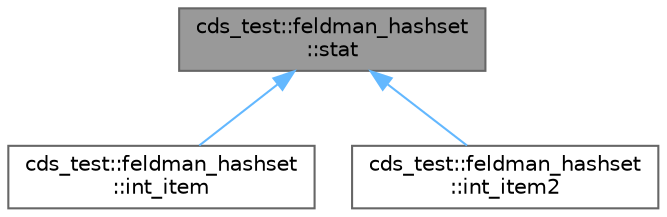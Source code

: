 digraph "cds_test::feldman_hashset::stat"
{
 // LATEX_PDF_SIZE
  bgcolor="transparent";
  edge [fontname=Helvetica,fontsize=10,labelfontname=Helvetica,labelfontsize=10];
  node [fontname=Helvetica,fontsize=10,shape=box,height=0.2,width=0.4];
  Node1 [id="Node000001",label="cds_test::feldman_hashset\l::stat",height=0.2,width=0.4,color="gray40", fillcolor="grey60", style="filled", fontcolor="black",tooltip=" "];
  Node1 -> Node2 [id="edge1_Node000001_Node000002",dir="back",color="steelblue1",style="solid",tooltip=" "];
  Node2 [id="Node000002",label="cds_test::feldman_hashset\l::int_item",height=0.2,width=0.4,color="gray40", fillcolor="white", style="filled",URL="$structcds__test_1_1feldman__hashset_1_1int__item.html",tooltip=" "];
  Node1 -> Node3 [id="edge2_Node000001_Node000003",dir="back",color="steelblue1",style="solid",tooltip=" "];
  Node3 [id="Node000003",label="cds_test::feldman_hashset\l::int_item2",height=0.2,width=0.4,color="gray40", fillcolor="white", style="filled",URL="$structcds__test_1_1feldman__hashset_1_1int__item2.html",tooltip=" "];
}
